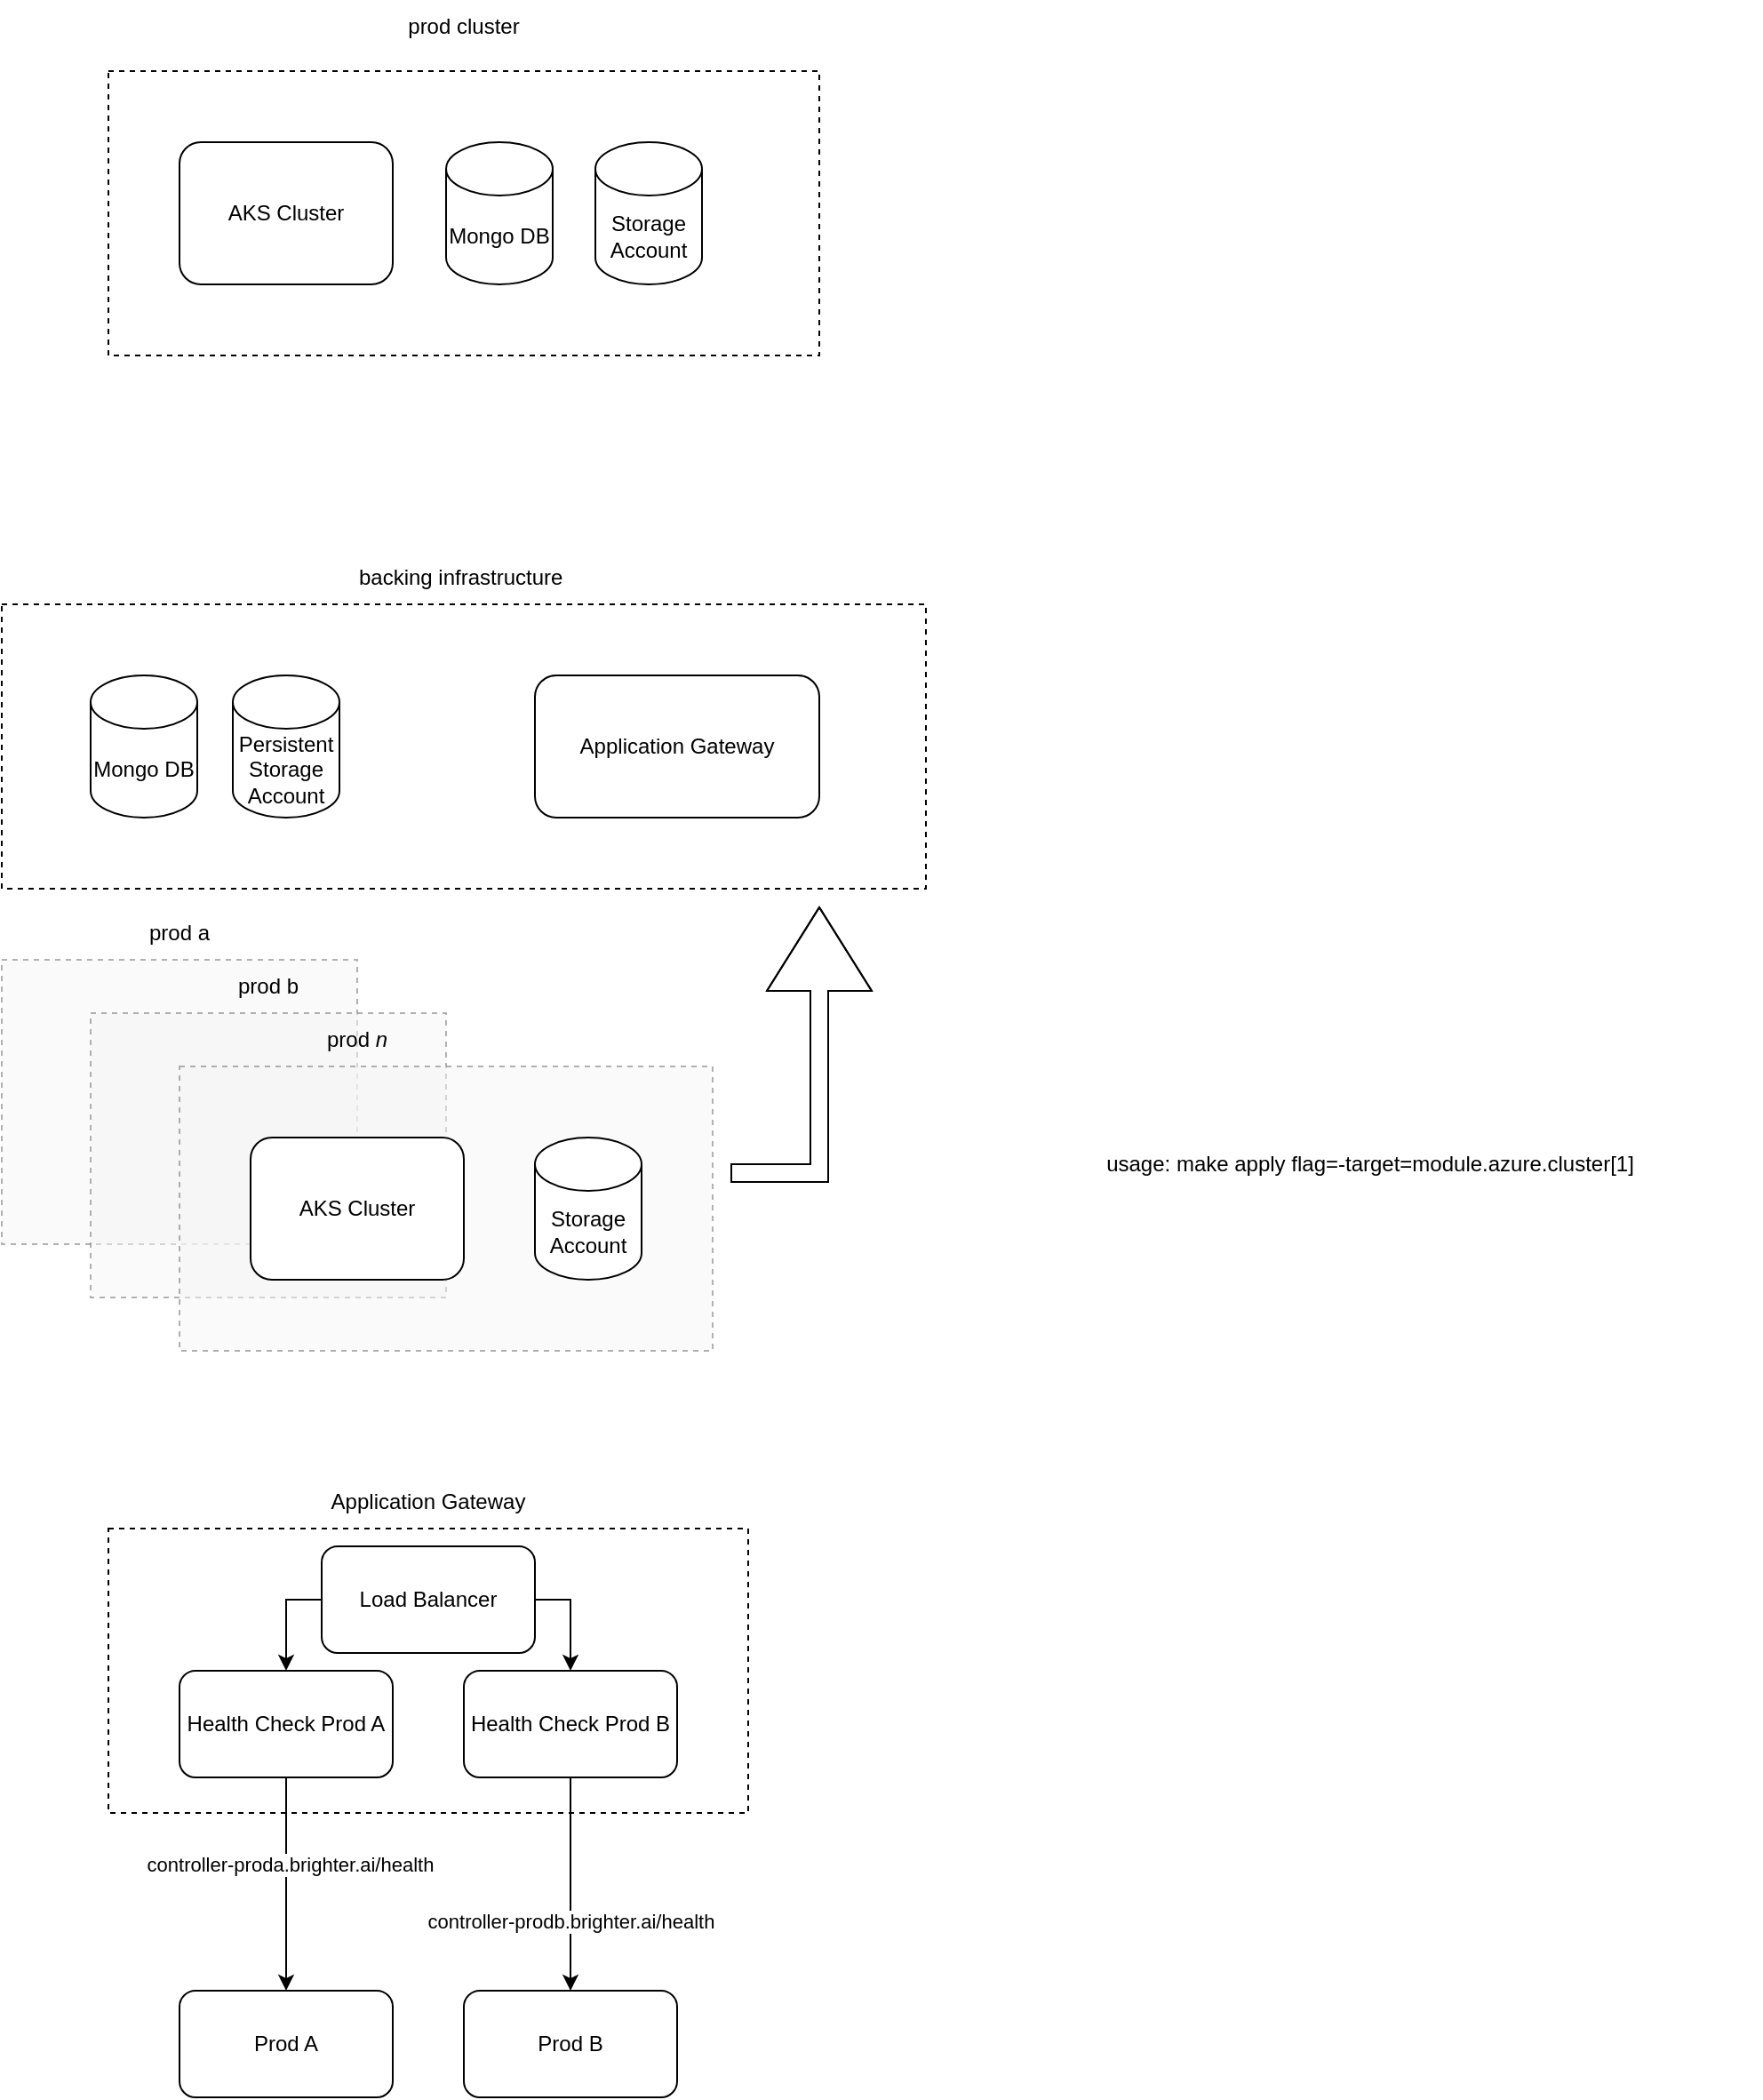 <mxfile version="21.3.2" type="github">
  <diagram name="Page-1" id="UDhhqJxpYbAcWsfHzgjm">
    <mxGraphModel dx="789" dy="422" grid="1" gridSize="10" guides="1" tooltips="1" connect="1" arrows="1" fold="1" page="1" pageScale="1" pageWidth="827" pageHeight="1169" math="0" shadow="0">
      <root>
        <mxCell id="0" />
        <mxCell id="1" parent="0" />
        <mxCell id="UAQwls65sq5eITKKGj8J-15" value="" style="rounded=0;whiteSpace=wrap;html=1;fillColor=none;dashed=1;" vertex="1" parent="1">
          <mxGeometry x="140" y="400" width="520" height="160" as="geometry" />
        </mxCell>
        <mxCell id="UAQwls65sq5eITKKGj8J-1" value="" style="rounded=0;whiteSpace=wrap;html=1;fillColor=none;dashed=1;" vertex="1" parent="1">
          <mxGeometry x="200" y="100" width="400" height="160" as="geometry" />
        </mxCell>
        <mxCell id="UAQwls65sq5eITKKGj8J-2" value="prod cluster" style="text;html=1;strokeColor=none;fillColor=none;align=center;verticalAlign=middle;whiteSpace=wrap;rounded=0;" vertex="1" parent="1">
          <mxGeometry x="360" y="60" width="80" height="30" as="geometry" />
        </mxCell>
        <mxCell id="UAQwls65sq5eITKKGj8J-3" value="Storage Account" style="shape=cylinder3;whiteSpace=wrap;html=1;boundedLbl=1;backgroundOutline=1;size=15;" vertex="1" parent="1">
          <mxGeometry x="474" y="140" width="60" height="80" as="geometry" />
        </mxCell>
        <mxCell id="UAQwls65sq5eITKKGj8J-4" value="Mongo DB" style="shape=cylinder3;whiteSpace=wrap;html=1;boundedLbl=1;backgroundOutline=1;size=15;" vertex="1" parent="1">
          <mxGeometry x="390" y="140" width="60" height="80" as="geometry" />
        </mxCell>
        <mxCell id="UAQwls65sq5eITKKGj8J-5" value="AKS Cluster" style="rounded=1;whiteSpace=wrap;html=1;" vertex="1" parent="1">
          <mxGeometry x="240" y="140" width="120" height="80" as="geometry" />
        </mxCell>
        <mxCell id="UAQwls65sq5eITKKGj8J-6" value="" style="rounded=0;whiteSpace=wrap;html=1;dashed=1;opacity=50;fillColor=#f5f5f5;fontColor=#333333;strokeColor=#666666;" vertex="1" parent="1">
          <mxGeometry x="140" y="600" width="200" height="160" as="geometry" />
        </mxCell>
        <mxCell id="UAQwls65sq5eITKKGj8J-7" value="prod a" style="text;html=1;strokeColor=none;fillColor=none;align=center;verticalAlign=middle;whiteSpace=wrap;rounded=0;" vertex="1" parent="1">
          <mxGeometry x="200" y="570" width="80" height="30" as="geometry" />
        </mxCell>
        <mxCell id="UAQwls65sq5eITKKGj8J-8" value="Persistent Storage Account" style="shape=cylinder3;whiteSpace=wrap;html=1;boundedLbl=1;backgroundOutline=1;size=15;" vertex="1" parent="1">
          <mxGeometry x="270" y="440" width="60" height="80" as="geometry" />
        </mxCell>
        <mxCell id="UAQwls65sq5eITKKGj8J-9" value="Mongo DB" style="shape=cylinder3;whiteSpace=wrap;html=1;boundedLbl=1;backgroundOutline=1;size=15;" vertex="1" parent="1">
          <mxGeometry x="190" y="440" width="60" height="80" as="geometry" />
        </mxCell>
        <mxCell id="UAQwls65sq5eITKKGj8J-11" value="" style="rounded=0;whiteSpace=wrap;html=1;dashed=1;opacity=50;fillColor=#f5f5f5;fontColor=#333333;strokeColor=#666666;" vertex="1" parent="1">
          <mxGeometry x="190" y="630" width="200" height="160" as="geometry" />
        </mxCell>
        <mxCell id="UAQwls65sq5eITKKGj8J-12" value="prod b" style="text;html=1;strokeColor=none;fillColor=none;align=center;verticalAlign=middle;whiteSpace=wrap;rounded=0;" vertex="1" parent="1">
          <mxGeometry x="250" y="600" width="80" height="30" as="geometry" />
        </mxCell>
        <mxCell id="UAQwls65sq5eITKKGj8J-14" value="usage: make apply flag=-target=module.azure.cluster[1]" style="text;html=1;strokeColor=none;fillColor=none;align=center;verticalAlign=middle;whiteSpace=wrap;rounded=0;" vertex="1" parent="1">
          <mxGeometry x="690" y="700" width="440" height="30" as="geometry" />
        </mxCell>
        <mxCell id="UAQwls65sq5eITKKGj8J-16" value="backing infrastructure&amp;nbsp;" style="text;html=1;strokeColor=none;fillColor=none;align=center;verticalAlign=middle;whiteSpace=wrap;rounded=0;" vertex="1" parent="1">
          <mxGeometry x="300" y="370" width="200" height="30" as="geometry" />
        </mxCell>
        <mxCell id="UAQwls65sq5eITKKGj8J-17" value="Application Gateway" style="rounded=1;whiteSpace=wrap;html=1;" vertex="1" parent="1">
          <mxGeometry x="440" y="440" width="160" height="80" as="geometry" />
        </mxCell>
        <mxCell id="UAQwls65sq5eITKKGj8J-18" value="" style="rounded=0;whiteSpace=wrap;html=1;dashed=1;opacity=50;fillColor=#f5f5f5;fontColor=#333333;strokeColor=#666666;" vertex="1" parent="1">
          <mxGeometry x="240" y="660" width="300" height="160" as="geometry" />
        </mxCell>
        <mxCell id="UAQwls65sq5eITKKGj8J-19" value="prod &lt;i&gt;n&lt;/i&gt;" style="text;html=1;strokeColor=none;fillColor=none;align=center;verticalAlign=middle;whiteSpace=wrap;rounded=0;" vertex="1" parent="1">
          <mxGeometry x="300" y="630" width="80" height="30" as="geometry" />
        </mxCell>
        <mxCell id="UAQwls65sq5eITKKGj8J-20" value="AKS Cluster" style="rounded=1;whiteSpace=wrap;html=1;" vertex="1" parent="1">
          <mxGeometry x="280" y="700" width="120" height="80" as="geometry" />
        </mxCell>
        <mxCell id="UAQwls65sq5eITKKGj8J-21" value="" style="shape=flexArrow;endArrow=classic;html=1;rounded=0;endWidth=48;endSize=15.33;" edge="1" parent="1">
          <mxGeometry width="50" height="50" relative="1" as="geometry">
            <mxPoint x="550" y="720" as="sourcePoint" />
            <mxPoint x="600" y="570" as="targetPoint" />
            <Array as="points">
              <mxPoint x="600" y="720" />
            </Array>
          </mxGeometry>
        </mxCell>
        <mxCell id="UAQwls65sq5eITKKGj8J-22" value="Storage Account" style="shape=cylinder3;whiteSpace=wrap;html=1;boundedLbl=1;backgroundOutline=1;size=15;" vertex="1" parent="1">
          <mxGeometry x="440" y="700" width="60" height="80" as="geometry" />
        </mxCell>
        <mxCell id="UAQwls65sq5eITKKGj8J-24" value="" style="rounded=0;whiteSpace=wrap;html=1;fillColor=none;dashed=1;" vertex="1" parent="1">
          <mxGeometry x="200" y="920" width="360" height="160" as="geometry" />
        </mxCell>
        <mxCell id="UAQwls65sq5eITKKGj8J-25" value="Application Gateway" style="text;html=1;strokeColor=none;fillColor=none;align=center;verticalAlign=middle;whiteSpace=wrap;rounded=0;" vertex="1" parent="1">
          <mxGeometry x="280" y="890" width="200" height="30" as="geometry" />
        </mxCell>
        <mxCell id="UAQwls65sq5eITKKGj8J-31" style="edgeStyle=orthogonalEdgeStyle;rounded=0;orthogonalLoop=1;jettySize=auto;html=1;entryX=0.5;entryY=0;entryDx=0;entryDy=0;" edge="1" parent="1" source="UAQwls65sq5eITKKGj8J-26" target="UAQwls65sq5eITKKGj8J-28">
          <mxGeometry relative="1" as="geometry" />
        </mxCell>
        <mxCell id="UAQwls65sq5eITKKGj8J-33" value="controller-proda.brighter.ai/health" style="edgeLabel;html=1;align=center;verticalAlign=middle;resizable=0;points=[];" vertex="1" connectable="0" parent="UAQwls65sq5eITKKGj8J-31">
          <mxGeometry x="-0.187" y="2" relative="1" as="geometry">
            <mxPoint as="offset" />
          </mxGeometry>
        </mxCell>
        <mxCell id="UAQwls65sq5eITKKGj8J-26" value="Health Check Prod A" style="rounded=1;whiteSpace=wrap;html=1;" vertex="1" parent="1">
          <mxGeometry x="240" y="1000" width="120" height="60" as="geometry" />
        </mxCell>
        <mxCell id="UAQwls65sq5eITKKGj8J-32" style="edgeStyle=orthogonalEdgeStyle;rounded=0;orthogonalLoop=1;jettySize=auto;html=1;entryX=0.5;entryY=0;entryDx=0;entryDy=0;" edge="1" parent="1" source="UAQwls65sq5eITKKGj8J-27" target="UAQwls65sq5eITKKGj8J-29">
          <mxGeometry relative="1" as="geometry" />
        </mxCell>
        <mxCell id="UAQwls65sq5eITKKGj8J-34" value="controller-prodb.brighter.ai/health" style="edgeLabel;html=1;align=center;verticalAlign=middle;resizable=0;points=[];" vertex="1" connectable="0" parent="UAQwls65sq5eITKKGj8J-32">
          <mxGeometry x="-0.174" y="1" relative="1" as="geometry">
            <mxPoint x="-1" y="31" as="offset" />
          </mxGeometry>
        </mxCell>
        <mxCell id="UAQwls65sq5eITKKGj8J-27" value="Health Check Prod B" style="rounded=1;whiteSpace=wrap;html=1;" vertex="1" parent="1">
          <mxGeometry x="400" y="1000" width="120" height="60" as="geometry" />
        </mxCell>
        <mxCell id="UAQwls65sq5eITKKGj8J-28" value="Prod A" style="rounded=1;whiteSpace=wrap;html=1;" vertex="1" parent="1">
          <mxGeometry x="240" y="1180" width="120" height="60" as="geometry" />
        </mxCell>
        <mxCell id="UAQwls65sq5eITKKGj8J-29" value="Prod B" style="rounded=1;whiteSpace=wrap;html=1;" vertex="1" parent="1">
          <mxGeometry x="400" y="1180" width="120" height="60" as="geometry" />
        </mxCell>
        <mxCell id="UAQwls65sq5eITKKGj8J-36" style="edgeStyle=orthogonalEdgeStyle;rounded=0;orthogonalLoop=1;jettySize=auto;html=1;entryX=0.5;entryY=0;entryDx=0;entryDy=0;" edge="1" parent="1" source="UAQwls65sq5eITKKGj8J-35" target="UAQwls65sq5eITKKGj8J-27">
          <mxGeometry relative="1" as="geometry">
            <Array as="points">
              <mxPoint x="460" y="960" />
            </Array>
          </mxGeometry>
        </mxCell>
        <mxCell id="UAQwls65sq5eITKKGj8J-37" style="edgeStyle=orthogonalEdgeStyle;rounded=0;orthogonalLoop=1;jettySize=auto;html=1;" edge="1" parent="1" source="UAQwls65sq5eITKKGj8J-35" target="UAQwls65sq5eITKKGj8J-26">
          <mxGeometry relative="1" as="geometry">
            <Array as="points">
              <mxPoint x="300" y="960" />
            </Array>
          </mxGeometry>
        </mxCell>
        <mxCell id="UAQwls65sq5eITKKGj8J-35" value="Load Balancer" style="rounded=1;whiteSpace=wrap;html=1;" vertex="1" parent="1">
          <mxGeometry x="320" y="930" width="120" height="60" as="geometry" />
        </mxCell>
      </root>
    </mxGraphModel>
  </diagram>
</mxfile>
